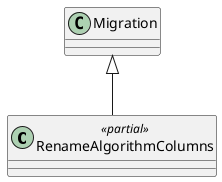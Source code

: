 @startuml
class RenameAlgorithmColumns <<partial>> {
}
Migration <|-- RenameAlgorithmColumns
@enduml
